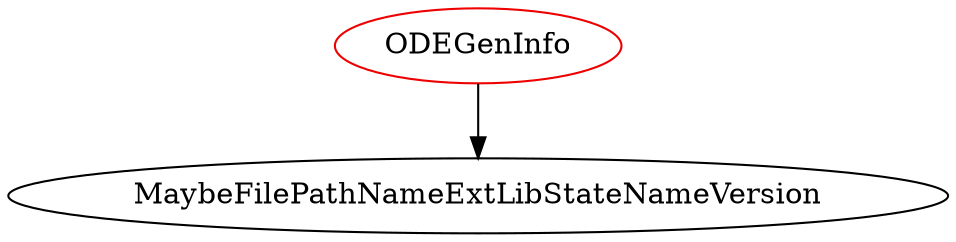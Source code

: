 digraph odegeninfo{
ODEGenInfo -> MaybeFilePathNameExtLibStateNameVersion;
ODEGenInfo	[shape=oval, color=red2, label="ODEGenInfo"];
}
